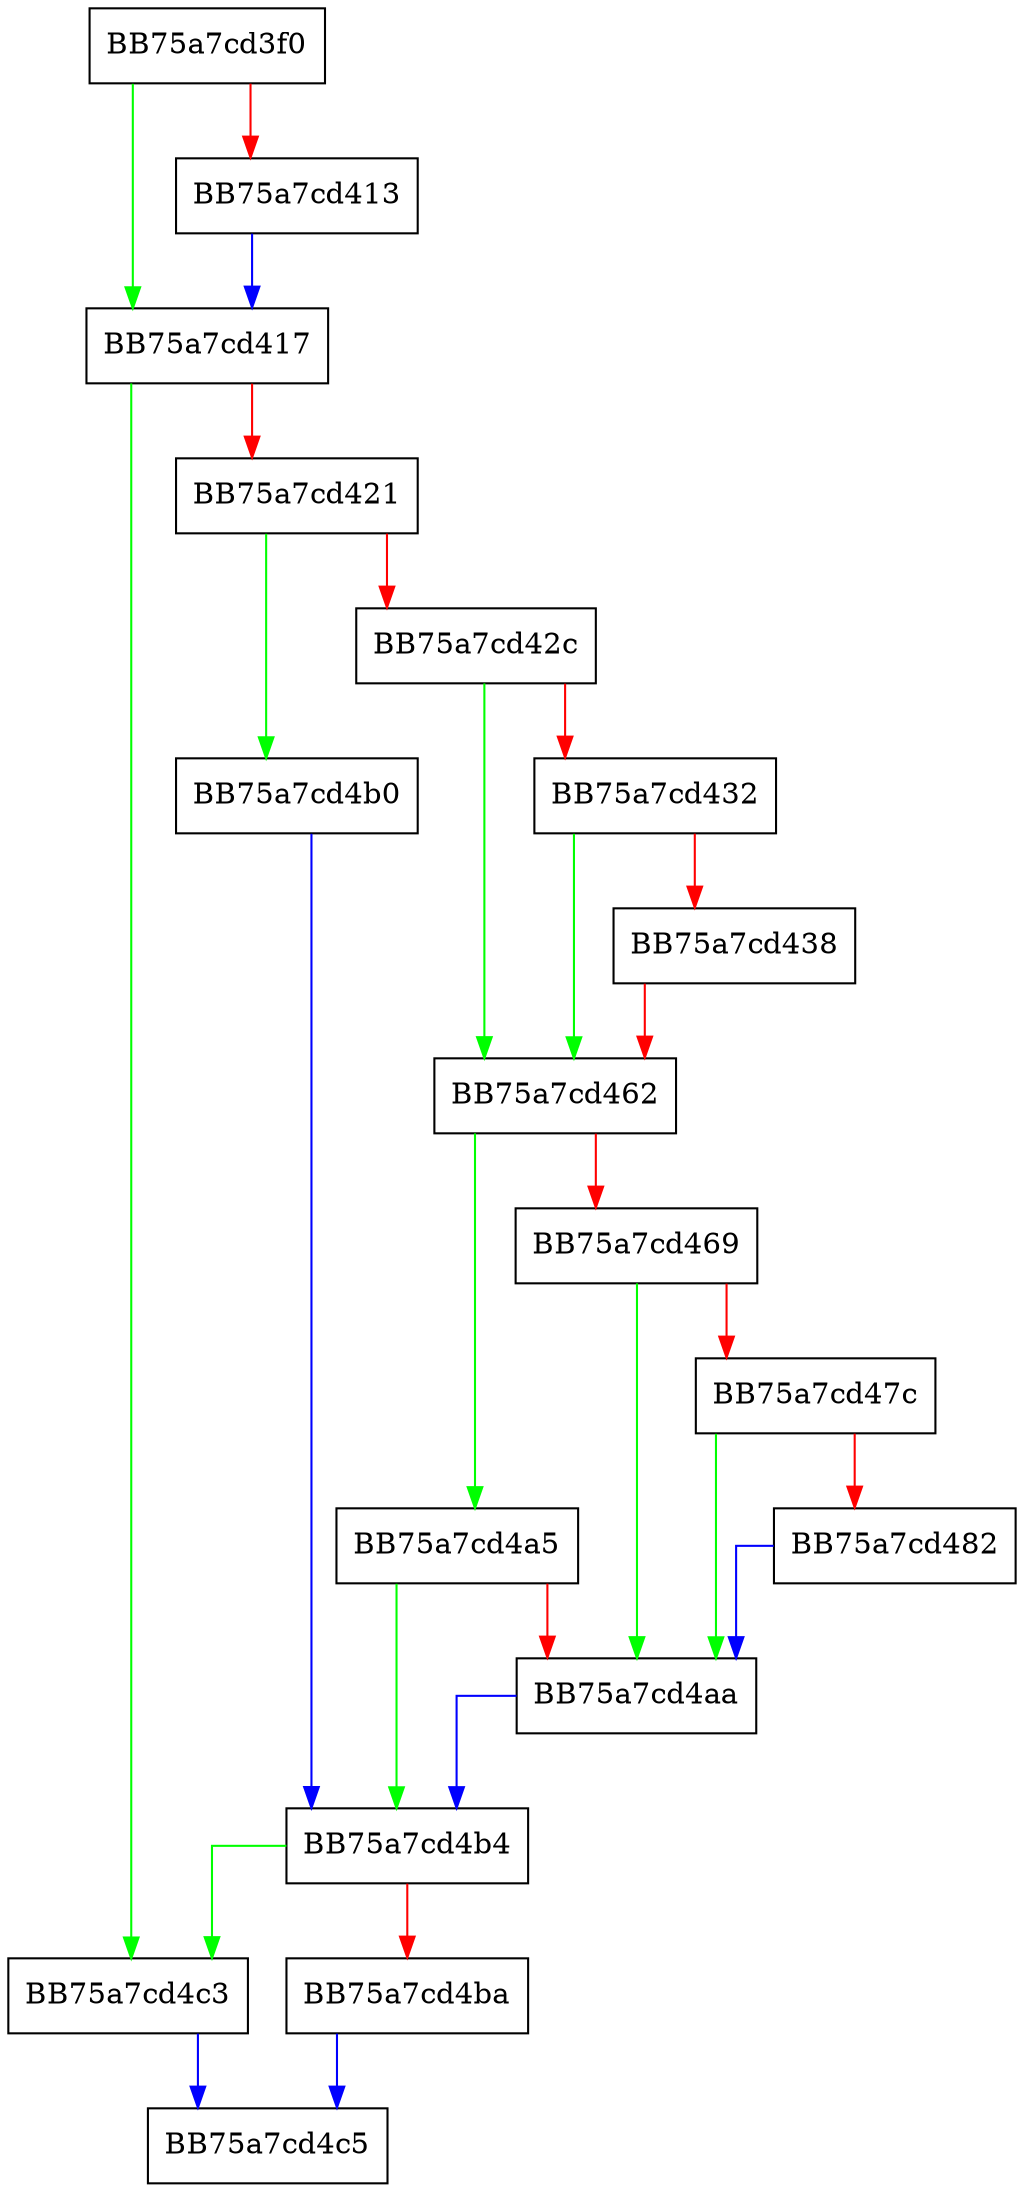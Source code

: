 digraph ValidateCandidate {
  node [shape="box"];
  graph [splines=ortho];
  BB75a7cd3f0 -> BB75a7cd417 [color="green"];
  BB75a7cd3f0 -> BB75a7cd413 [color="red"];
  BB75a7cd413 -> BB75a7cd417 [color="blue"];
  BB75a7cd417 -> BB75a7cd4c3 [color="green"];
  BB75a7cd417 -> BB75a7cd421 [color="red"];
  BB75a7cd421 -> BB75a7cd4b0 [color="green"];
  BB75a7cd421 -> BB75a7cd42c [color="red"];
  BB75a7cd42c -> BB75a7cd462 [color="green"];
  BB75a7cd42c -> BB75a7cd432 [color="red"];
  BB75a7cd432 -> BB75a7cd462 [color="green"];
  BB75a7cd432 -> BB75a7cd438 [color="red"];
  BB75a7cd438 -> BB75a7cd462 [color="red"];
  BB75a7cd462 -> BB75a7cd4a5 [color="green"];
  BB75a7cd462 -> BB75a7cd469 [color="red"];
  BB75a7cd469 -> BB75a7cd4aa [color="green"];
  BB75a7cd469 -> BB75a7cd47c [color="red"];
  BB75a7cd47c -> BB75a7cd4aa [color="green"];
  BB75a7cd47c -> BB75a7cd482 [color="red"];
  BB75a7cd482 -> BB75a7cd4aa [color="blue"];
  BB75a7cd4a5 -> BB75a7cd4b4 [color="green"];
  BB75a7cd4a5 -> BB75a7cd4aa [color="red"];
  BB75a7cd4aa -> BB75a7cd4b4 [color="blue"];
  BB75a7cd4b0 -> BB75a7cd4b4 [color="blue"];
  BB75a7cd4b4 -> BB75a7cd4c3 [color="green"];
  BB75a7cd4b4 -> BB75a7cd4ba [color="red"];
  BB75a7cd4ba -> BB75a7cd4c5 [color="blue"];
  BB75a7cd4c3 -> BB75a7cd4c5 [color="blue"];
}